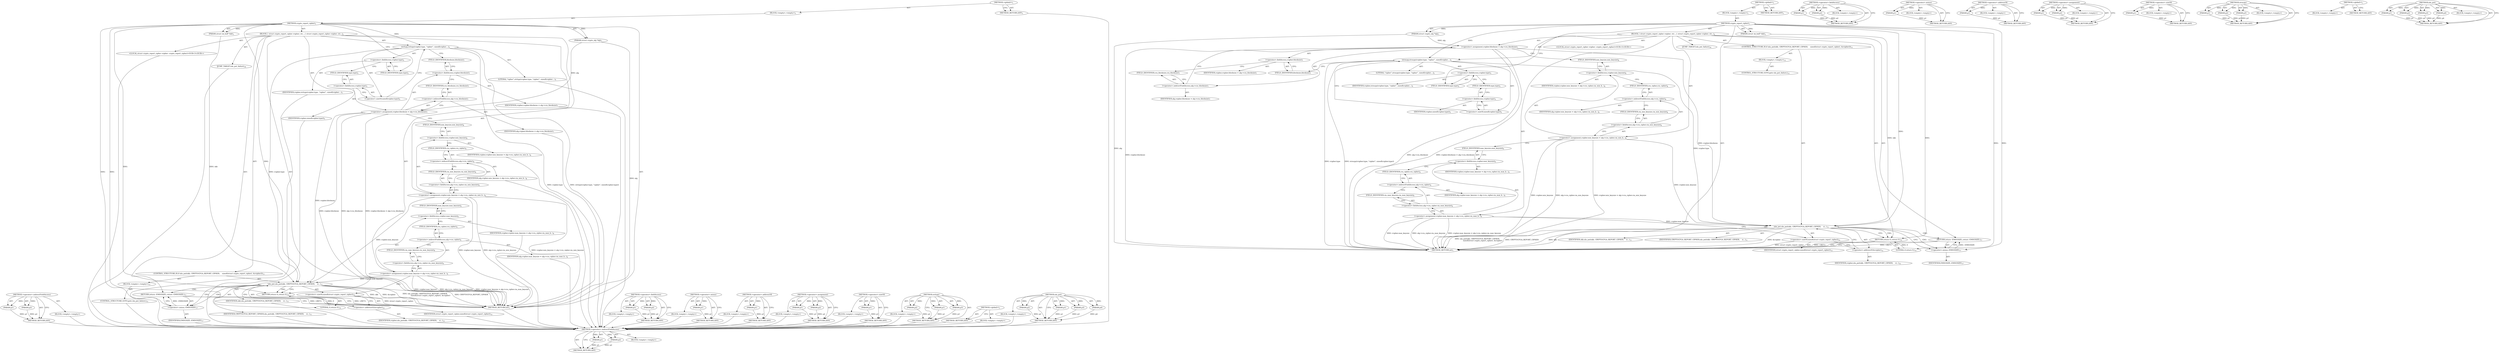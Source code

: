 digraph "nla_put" {
vulnerable_108 [label=<(METHOD,&lt;operator&gt;.indirectFieldAccess)>];
vulnerable_109 [label=<(PARAM,p1)>];
vulnerable_110 [label=<(PARAM,p2)>];
vulnerable_111 [label=<(BLOCK,&lt;empty&gt;,&lt;empty&gt;)>];
vulnerable_112 [label=<(METHOD_RETURN,ANY)>];
vulnerable_6 [label=<(METHOD,&lt;global&gt;)<SUB>1</SUB>>];
vulnerable_7 [label=<(BLOCK,&lt;empty&gt;,&lt;empty&gt;)<SUB>1</SUB>>];
vulnerable_8 [label=<(METHOD,crypto_report_cipher)<SUB>1</SUB>>];
vulnerable_9 [label=<(PARAM,struct sk_buff *skb)<SUB>1</SUB>>];
vulnerable_10 [label=<(PARAM,struct crypto_alg *alg)<SUB>1</SUB>>];
vulnerable_11 [label=<(BLOCK,{
 	struct crypto_report_cipher rcipher;
 
	str...,{
 	struct crypto_report_cipher rcipher;
 
	str...)<SUB>2</SUB>>];
vulnerable_12 [label="<(LOCAL,struct crypto_report_cipher rcipher: crypto_report_cipher)<SUB>3</SUB>>"];
vulnerable_13 [label=<(strlcpy,strlcpy(rcipher.type, &quot;cipher&quot;, sizeof(rcipher....)<SUB>5</SUB>>];
vulnerable_14 [label=<(&lt;operator&gt;.fieldAccess,rcipher.type)<SUB>5</SUB>>];
vulnerable_15 [label=<(IDENTIFIER,rcipher,strlcpy(rcipher.type, &quot;cipher&quot;, sizeof(rcipher....)<SUB>5</SUB>>];
vulnerable_16 [label=<(FIELD_IDENTIFIER,type,type)<SUB>5</SUB>>];
vulnerable_17 [label=<(LITERAL,&quot;cipher&quot;,strlcpy(rcipher.type, &quot;cipher&quot;, sizeof(rcipher....)<SUB>5</SUB>>];
vulnerable_18 [label=<(&lt;operator&gt;.sizeOf,sizeof(rcipher.type))<SUB>5</SUB>>];
vulnerable_19 [label=<(&lt;operator&gt;.fieldAccess,rcipher.type)<SUB>5</SUB>>];
vulnerable_20 [label=<(IDENTIFIER,rcipher,sizeof(rcipher.type))<SUB>5</SUB>>];
vulnerable_21 [label=<(FIELD_IDENTIFIER,type,type)<SUB>5</SUB>>];
vulnerable_22 [label=<(&lt;operator&gt;.assignment,rcipher.blocksize = alg-&gt;cra_blocksize)<SUB>7</SUB>>];
vulnerable_23 [label=<(&lt;operator&gt;.fieldAccess,rcipher.blocksize)<SUB>7</SUB>>];
vulnerable_24 [label=<(IDENTIFIER,rcipher,rcipher.blocksize = alg-&gt;cra_blocksize)<SUB>7</SUB>>];
vulnerable_25 [label=<(FIELD_IDENTIFIER,blocksize,blocksize)<SUB>7</SUB>>];
vulnerable_26 [label=<(&lt;operator&gt;.indirectFieldAccess,alg-&gt;cra_blocksize)<SUB>7</SUB>>];
vulnerable_27 [label=<(IDENTIFIER,alg,rcipher.blocksize = alg-&gt;cra_blocksize)<SUB>7</SUB>>];
vulnerable_28 [label=<(FIELD_IDENTIFIER,cra_blocksize,cra_blocksize)<SUB>7</SUB>>];
vulnerable_29 [label=<(&lt;operator&gt;.assignment,rcipher.min_keysize = alg-&gt;cra_cipher.cia_min_k...)<SUB>8</SUB>>];
vulnerable_30 [label=<(&lt;operator&gt;.fieldAccess,rcipher.min_keysize)<SUB>8</SUB>>];
vulnerable_31 [label=<(IDENTIFIER,rcipher,rcipher.min_keysize = alg-&gt;cra_cipher.cia_min_k...)<SUB>8</SUB>>];
vulnerable_32 [label=<(FIELD_IDENTIFIER,min_keysize,min_keysize)<SUB>8</SUB>>];
vulnerable_33 [label=<(&lt;operator&gt;.fieldAccess,alg-&gt;cra_cipher.cia_min_keysize)<SUB>8</SUB>>];
vulnerable_34 [label=<(&lt;operator&gt;.indirectFieldAccess,alg-&gt;cra_cipher)<SUB>8</SUB>>];
vulnerable_35 [label=<(IDENTIFIER,alg,rcipher.min_keysize = alg-&gt;cra_cipher.cia_min_k...)<SUB>8</SUB>>];
vulnerable_36 [label=<(FIELD_IDENTIFIER,cra_cipher,cra_cipher)<SUB>8</SUB>>];
vulnerable_37 [label=<(FIELD_IDENTIFIER,cia_min_keysize,cia_min_keysize)<SUB>8</SUB>>];
vulnerable_38 [label=<(&lt;operator&gt;.assignment,rcipher.max_keysize = alg-&gt;cra_cipher.cia_max_k...)<SUB>9</SUB>>];
vulnerable_39 [label=<(&lt;operator&gt;.fieldAccess,rcipher.max_keysize)<SUB>9</SUB>>];
vulnerable_40 [label=<(IDENTIFIER,rcipher,rcipher.max_keysize = alg-&gt;cra_cipher.cia_max_k...)<SUB>9</SUB>>];
vulnerable_41 [label=<(FIELD_IDENTIFIER,max_keysize,max_keysize)<SUB>9</SUB>>];
vulnerable_42 [label=<(&lt;operator&gt;.fieldAccess,alg-&gt;cra_cipher.cia_max_keysize)<SUB>9</SUB>>];
vulnerable_43 [label=<(&lt;operator&gt;.indirectFieldAccess,alg-&gt;cra_cipher)<SUB>9</SUB>>];
vulnerable_44 [label=<(IDENTIFIER,alg,rcipher.max_keysize = alg-&gt;cra_cipher.cia_max_k...)<SUB>9</SUB>>];
vulnerable_45 [label=<(FIELD_IDENTIFIER,cra_cipher,cra_cipher)<SUB>9</SUB>>];
vulnerable_46 [label=<(FIELD_IDENTIFIER,cia_max_keysize,cia_max_keysize)<SUB>9</SUB>>];
vulnerable_47 [label=<(CONTROL_STRUCTURE,IF,if (nla_put(skb, CRYPTOCFGA_REPORT_CIPHER,
		    sizeof(struct crypto_report_cipher), &amp;rcipher)))<SUB>11</SUB>>];
vulnerable_48 [label=<(nla_put,nla_put(skb, CRYPTOCFGA_REPORT_CIPHER,
		    si...)<SUB>11</SUB>>];
vulnerable_49 [label=<(IDENTIFIER,skb,nla_put(skb, CRYPTOCFGA_REPORT_CIPHER,
		    si...)<SUB>11</SUB>>];
vulnerable_50 [label=<(IDENTIFIER,CRYPTOCFGA_REPORT_CIPHER,nla_put(skb, CRYPTOCFGA_REPORT_CIPHER,
		    si...)<SUB>11</SUB>>];
vulnerable_51 [label=<(&lt;operator&gt;.sizeOf,sizeof(struct crypto_report_cipher))<SUB>12</SUB>>];
vulnerable_52 [label=<(IDENTIFIER,struct crypto_report_cipher,sizeof(struct crypto_report_cipher))<SUB>12</SUB>>];
vulnerable_53 [label=<(&lt;operator&gt;.addressOf,&amp;rcipher)<SUB>12</SUB>>];
vulnerable_54 [label=<(IDENTIFIER,rcipher,nla_put(skb, CRYPTOCFGA_REPORT_CIPHER,
		    si...)<SUB>12</SUB>>];
vulnerable_55 [label=<(BLOCK,&lt;empty&gt;,&lt;empty&gt;)<SUB>13</SUB>>];
vulnerable_56 [label=<(CONTROL_STRUCTURE,GOTO,goto nla_put_failure;)<SUB>13</SUB>>];
vulnerable_57 [label=<(RETURN,return 0;,return 0;)<SUB>14</SUB>>];
vulnerable_58 [label=<(LITERAL,0,return 0;)<SUB>14</SUB>>];
vulnerable_59 [label=<(JUMP_TARGET,nla_put_failure)<SUB>16</SUB>>];
vulnerable_60 [label=<(RETURN,return -EMSGSIZE;,return -EMSGSIZE;)<SUB>17</SUB>>];
vulnerable_61 [label=<(&lt;operator&gt;.minus,-EMSGSIZE)<SUB>17</SUB>>];
vulnerable_62 [label=<(IDENTIFIER,EMSGSIZE,-EMSGSIZE)<SUB>17</SUB>>];
vulnerable_63 [label=<(METHOD_RETURN,int)<SUB>1</SUB>>];
vulnerable_65 [label=<(METHOD_RETURN,ANY)<SUB>1</SUB>>];
vulnerable_94 [label=<(METHOD,&lt;operator&gt;.fieldAccess)>];
vulnerable_95 [label=<(PARAM,p1)>];
vulnerable_96 [label=<(PARAM,p2)>];
vulnerable_97 [label=<(BLOCK,&lt;empty&gt;,&lt;empty&gt;)>];
vulnerable_98 [label=<(METHOD_RETURN,ANY)>];
vulnerable_124 [label=<(METHOD,&lt;operator&gt;.minus)>];
vulnerable_125 [label=<(PARAM,p1)>];
vulnerable_126 [label=<(BLOCK,&lt;empty&gt;,&lt;empty&gt;)>];
vulnerable_127 [label=<(METHOD_RETURN,ANY)>];
vulnerable_120 [label=<(METHOD,&lt;operator&gt;.addressOf)>];
vulnerable_121 [label=<(PARAM,p1)>];
vulnerable_122 [label=<(BLOCK,&lt;empty&gt;,&lt;empty&gt;)>];
vulnerable_123 [label=<(METHOD_RETURN,ANY)>];
vulnerable_103 [label=<(METHOD,&lt;operator&gt;.assignment)>];
vulnerable_104 [label=<(PARAM,p1)>];
vulnerable_105 [label=<(PARAM,p2)>];
vulnerable_106 [label=<(BLOCK,&lt;empty&gt;,&lt;empty&gt;)>];
vulnerable_107 [label=<(METHOD_RETURN,ANY)>];
vulnerable_99 [label=<(METHOD,&lt;operator&gt;.sizeOf)>];
vulnerable_100 [label=<(PARAM,p1)>];
vulnerable_101 [label=<(BLOCK,&lt;empty&gt;,&lt;empty&gt;)>];
vulnerable_102 [label=<(METHOD_RETURN,ANY)>];
vulnerable_88 [label=<(METHOD,strlcpy)>];
vulnerable_89 [label=<(PARAM,p1)>];
vulnerable_90 [label=<(PARAM,p2)>];
vulnerable_91 [label=<(PARAM,p3)>];
vulnerable_92 [label=<(BLOCK,&lt;empty&gt;,&lt;empty&gt;)>];
vulnerable_93 [label=<(METHOD_RETURN,ANY)>];
vulnerable_82 [label=<(METHOD,&lt;global&gt;)<SUB>1</SUB>>];
vulnerable_83 [label=<(BLOCK,&lt;empty&gt;,&lt;empty&gt;)>];
vulnerable_84 [label=<(METHOD_RETURN,ANY)>];
vulnerable_113 [label=<(METHOD,nla_put)>];
vulnerable_114 [label=<(PARAM,p1)>];
vulnerable_115 [label=<(PARAM,p2)>];
vulnerable_116 [label=<(PARAM,p3)>];
vulnerable_117 [label=<(PARAM,p4)>];
vulnerable_118 [label=<(BLOCK,&lt;empty&gt;,&lt;empty&gt;)>];
vulnerable_119 [label=<(METHOD_RETURN,ANY)>];
fixed_108 [label=<(METHOD,&lt;operator&gt;.indirectFieldAccess)>];
fixed_109 [label=<(PARAM,p1)>];
fixed_110 [label=<(PARAM,p2)>];
fixed_111 [label=<(BLOCK,&lt;empty&gt;,&lt;empty&gt;)>];
fixed_112 [label=<(METHOD_RETURN,ANY)>];
fixed_6 [label=<(METHOD,&lt;global&gt;)<SUB>1</SUB>>];
fixed_7 [label=<(BLOCK,&lt;empty&gt;,&lt;empty&gt;)<SUB>1</SUB>>];
fixed_8 [label=<(METHOD,crypto_report_cipher)<SUB>1</SUB>>];
fixed_9 [label=<(PARAM,struct sk_buff *skb)<SUB>1</SUB>>];
fixed_10 [label=<(PARAM,struct crypto_alg *alg)<SUB>1</SUB>>];
fixed_11 [label=<(BLOCK,{
 	struct crypto_report_cipher rcipher;
 
	str...,{
 	struct crypto_report_cipher rcipher;
 
	str...)<SUB>2</SUB>>];
fixed_12 [label="<(LOCAL,struct crypto_report_cipher rcipher: crypto_report_cipher)<SUB>3</SUB>>"];
fixed_13 [label=<(strncpy,strncpy(rcipher.type, &quot;cipher&quot;, sizeof(rcipher....)<SUB>5</SUB>>];
fixed_14 [label=<(&lt;operator&gt;.fieldAccess,rcipher.type)<SUB>5</SUB>>];
fixed_15 [label=<(IDENTIFIER,rcipher,strncpy(rcipher.type, &quot;cipher&quot;, sizeof(rcipher....)<SUB>5</SUB>>];
fixed_16 [label=<(FIELD_IDENTIFIER,type,type)<SUB>5</SUB>>];
fixed_17 [label=<(LITERAL,&quot;cipher&quot;,strncpy(rcipher.type, &quot;cipher&quot;, sizeof(rcipher....)<SUB>5</SUB>>];
fixed_18 [label=<(&lt;operator&gt;.sizeOf,sizeof(rcipher.type))<SUB>5</SUB>>];
fixed_19 [label=<(&lt;operator&gt;.fieldAccess,rcipher.type)<SUB>5</SUB>>];
fixed_20 [label=<(IDENTIFIER,rcipher,sizeof(rcipher.type))<SUB>5</SUB>>];
fixed_21 [label=<(FIELD_IDENTIFIER,type,type)<SUB>5</SUB>>];
fixed_22 [label=<(&lt;operator&gt;.assignment,rcipher.blocksize = alg-&gt;cra_blocksize)<SUB>7</SUB>>];
fixed_23 [label=<(&lt;operator&gt;.fieldAccess,rcipher.blocksize)<SUB>7</SUB>>];
fixed_24 [label=<(IDENTIFIER,rcipher,rcipher.blocksize = alg-&gt;cra_blocksize)<SUB>7</SUB>>];
fixed_25 [label=<(FIELD_IDENTIFIER,blocksize,blocksize)<SUB>7</SUB>>];
fixed_26 [label=<(&lt;operator&gt;.indirectFieldAccess,alg-&gt;cra_blocksize)<SUB>7</SUB>>];
fixed_27 [label=<(IDENTIFIER,alg,rcipher.blocksize = alg-&gt;cra_blocksize)<SUB>7</SUB>>];
fixed_28 [label=<(FIELD_IDENTIFIER,cra_blocksize,cra_blocksize)<SUB>7</SUB>>];
fixed_29 [label=<(&lt;operator&gt;.assignment,rcipher.min_keysize = alg-&gt;cra_cipher.cia_min_k...)<SUB>8</SUB>>];
fixed_30 [label=<(&lt;operator&gt;.fieldAccess,rcipher.min_keysize)<SUB>8</SUB>>];
fixed_31 [label=<(IDENTIFIER,rcipher,rcipher.min_keysize = alg-&gt;cra_cipher.cia_min_k...)<SUB>8</SUB>>];
fixed_32 [label=<(FIELD_IDENTIFIER,min_keysize,min_keysize)<SUB>8</SUB>>];
fixed_33 [label=<(&lt;operator&gt;.fieldAccess,alg-&gt;cra_cipher.cia_min_keysize)<SUB>8</SUB>>];
fixed_34 [label=<(&lt;operator&gt;.indirectFieldAccess,alg-&gt;cra_cipher)<SUB>8</SUB>>];
fixed_35 [label=<(IDENTIFIER,alg,rcipher.min_keysize = alg-&gt;cra_cipher.cia_min_k...)<SUB>8</SUB>>];
fixed_36 [label=<(FIELD_IDENTIFIER,cra_cipher,cra_cipher)<SUB>8</SUB>>];
fixed_37 [label=<(FIELD_IDENTIFIER,cia_min_keysize,cia_min_keysize)<SUB>8</SUB>>];
fixed_38 [label=<(&lt;operator&gt;.assignment,rcipher.max_keysize = alg-&gt;cra_cipher.cia_max_k...)<SUB>9</SUB>>];
fixed_39 [label=<(&lt;operator&gt;.fieldAccess,rcipher.max_keysize)<SUB>9</SUB>>];
fixed_40 [label=<(IDENTIFIER,rcipher,rcipher.max_keysize = alg-&gt;cra_cipher.cia_max_k...)<SUB>9</SUB>>];
fixed_41 [label=<(FIELD_IDENTIFIER,max_keysize,max_keysize)<SUB>9</SUB>>];
fixed_42 [label=<(&lt;operator&gt;.fieldAccess,alg-&gt;cra_cipher.cia_max_keysize)<SUB>9</SUB>>];
fixed_43 [label=<(&lt;operator&gt;.indirectFieldAccess,alg-&gt;cra_cipher)<SUB>9</SUB>>];
fixed_44 [label=<(IDENTIFIER,alg,rcipher.max_keysize = alg-&gt;cra_cipher.cia_max_k...)<SUB>9</SUB>>];
fixed_45 [label=<(FIELD_IDENTIFIER,cra_cipher,cra_cipher)<SUB>9</SUB>>];
fixed_46 [label=<(FIELD_IDENTIFIER,cia_max_keysize,cia_max_keysize)<SUB>9</SUB>>];
fixed_47 [label=<(CONTROL_STRUCTURE,IF,if (nla_put(skb, CRYPTOCFGA_REPORT_CIPHER,
		    sizeof(struct crypto_report_cipher), &amp;rcipher)))<SUB>11</SUB>>];
fixed_48 [label=<(nla_put,nla_put(skb, CRYPTOCFGA_REPORT_CIPHER,
		    si...)<SUB>11</SUB>>];
fixed_49 [label=<(IDENTIFIER,skb,nla_put(skb, CRYPTOCFGA_REPORT_CIPHER,
		    si...)<SUB>11</SUB>>];
fixed_50 [label=<(IDENTIFIER,CRYPTOCFGA_REPORT_CIPHER,nla_put(skb, CRYPTOCFGA_REPORT_CIPHER,
		    si...)<SUB>11</SUB>>];
fixed_51 [label=<(&lt;operator&gt;.sizeOf,sizeof(struct crypto_report_cipher))<SUB>12</SUB>>];
fixed_52 [label=<(IDENTIFIER,struct crypto_report_cipher,sizeof(struct crypto_report_cipher))<SUB>12</SUB>>];
fixed_53 [label=<(&lt;operator&gt;.addressOf,&amp;rcipher)<SUB>12</SUB>>];
fixed_54 [label=<(IDENTIFIER,rcipher,nla_put(skb, CRYPTOCFGA_REPORT_CIPHER,
		    si...)<SUB>12</SUB>>];
fixed_55 [label=<(BLOCK,&lt;empty&gt;,&lt;empty&gt;)<SUB>13</SUB>>];
fixed_56 [label=<(CONTROL_STRUCTURE,GOTO,goto nla_put_failure;)<SUB>13</SUB>>];
fixed_57 [label=<(RETURN,return 0;,return 0;)<SUB>14</SUB>>];
fixed_58 [label=<(LITERAL,0,return 0;)<SUB>14</SUB>>];
fixed_59 [label=<(JUMP_TARGET,nla_put_failure)<SUB>16</SUB>>];
fixed_60 [label=<(RETURN,return -EMSGSIZE;,return -EMSGSIZE;)<SUB>17</SUB>>];
fixed_61 [label=<(&lt;operator&gt;.minus,-EMSGSIZE)<SUB>17</SUB>>];
fixed_62 [label=<(IDENTIFIER,EMSGSIZE,-EMSGSIZE)<SUB>17</SUB>>];
fixed_63 [label=<(METHOD_RETURN,int)<SUB>1</SUB>>];
fixed_65 [label=<(METHOD_RETURN,ANY)<SUB>1</SUB>>];
fixed_94 [label=<(METHOD,&lt;operator&gt;.fieldAccess)>];
fixed_95 [label=<(PARAM,p1)>];
fixed_96 [label=<(PARAM,p2)>];
fixed_97 [label=<(BLOCK,&lt;empty&gt;,&lt;empty&gt;)>];
fixed_98 [label=<(METHOD_RETURN,ANY)>];
fixed_124 [label=<(METHOD,&lt;operator&gt;.minus)>];
fixed_125 [label=<(PARAM,p1)>];
fixed_126 [label=<(BLOCK,&lt;empty&gt;,&lt;empty&gt;)>];
fixed_127 [label=<(METHOD_RETURN,ANY)>];
fixed_120 [label=<(METHOD,&lt;operator&gt;.addressOf)>];
fixed_121 [label=<(PARAM,p1)>];
fixed_122 [label=<(BLOCK,&lt;empty&gt;,&lt;empty&gt;)>];
fixed_123 [label=<(METHOD_RETURN,ANY)>];
fixed_103 [label=<(METHOD,&lt;operator&gt;.assignment)>];
fixed_104 [label=<(PARAM,p1)>];
fixed_105 [label=<(PARAM,p2)>];
fixed_106 [label=<(BLOCK,&lt;empty&gt;,&lt;empty&gt;)>];
fixed_107 [label=<(METHOD_RETURN,ANY)>];
fixed_99 [label=<(METHOD,&lt;operator&gt;.sizeOf)>];
fixed_100 [label=<(PARAM,p1)>];
fixed_101 [label=<(BLOCK,&lt;empty&gt;,&lt;empty&gt;)>];
fixed_102 [label=<(METHOD_RETURN,ANY)>];
fixed_88 [label=<(METHOD,strncpy)>];
fixed_89 [label=<(PARAM,p1)>];
fixed_90 [label=<(PARAM,p2)>];
fixed_91 [label=<(PARAM,p3)>];
fixed_92 [label=<(BLOCK,&lt;empty&gt;,&lt;empty&gt;)>];
fixed_93 [label=<(METHOD_RETURN,ANY)>];
fixed_82 [label=<(METHOD,&lt;global&gt;)<SUB>1</SUB>>];
fixed_83 [label=<(BLOCK,&lt;empty&gt;,&lt;empty&gt;)>];
fixed_84 [label=<(METHOD_RETURN,ANY)>];
fixed_113 [label=<(METHOD,nla_put)>];
fixed_114 [label=<(PARAM,p1)>];
fixed_115 [label=<(PARAM,p2)>];
fixed_116 [label=<(PARAM,p3)>];
fixed_117 [label=<(PARAM,p4)>];
fixed_118 [label=<(BLOCK,&lt;empty&gt;,&lt;empty&gt;)>];
fixed_119 [label=<(METHOD_RETURN,ANY)>];
vulnerable_108 -> vulnerable_109  [key=0, label="AST: "];
vulnerable_108 -> vulnerable_109  [key=1, label="DDG: "];
vulnerable_108 -> vulnerable_111  [key=0, label="AST: "];
vulnerable_108 -> vulnerable_110  [key=0, label="AST: "];
vulnerable_108 -> vulnerable_110  [key=1, label="DDG: "];
vulnerable_108 -> vulnerable_112  [key=0, label="AST: "];
vulnerable_108 -> vulnerable_112  [key=1, label="CFG: "];
vulnerable_109 -> vulnerable_112  [key=0, label="DDG: p1"];
vulnerable_110 -> vulnerable_112  [key=0, label="DDG: p2"];
vulnerable_111 -> fixed_108  [key=0];
vulnerable_112 -> fixed_108  [key=0];
vulnerable_6 -> vulnerable_7  [key=0, label="AST: "];
vulnerable_6 -> vulnerable_65  [key=0, label="AST: "];
vulnerable_6 -> vulnerable_65  [key=1, label="CFG: "];
vulnerable_7 -> vulnerable_8  [key=0, label="AST: "];
vulnerable_8 -> vulnerable_9  [key=0, label="AST: "];
vulnerable_8 -> vulnerable_9  [key=1, label="DDG: "];
vulnerable_8 -> vulnerable_10  [key=0, label="AST: "];
vulnerable_8 -> vulnerable_10  [key=1, label="DDG: "];
vulnerable_8 -> vulnerable_11  [key=0, label="AST: "];
vulnerable_8 -> vulnerable_63  [key=0, label="AST: "];
vulnerable_8 -> vulnerable_16  [key=0, label="CFG: "];
vulnerable_8 -> vulnerable_57  [key=0, label="DDG: "];
vulnerable_8 -> vulnerable_13  [key=0, label="DDG: "];
vulnerable_8 -> vulnerable_58  [key=0, label="DDG: "];
vulnerable_8 -> vulnerable_48  [key=0, label="DDG: "];
vulnerable_8 -> vulnerable_61  [key=0, label="DDG: "];
vulnerable_9 -> vulnerable_48  [key=0, label="DDG: skb"];
vulnerable_10 -> vulnerable_63  [key=0, label="DDG: alg"];
vulnerable_10 -> vulnerable_22  [key=0, label="DDG: alg"];
vulnerable_11 -> vulnerable_12  [key=0, label="AST: "];
vulnerable_11 -> vulnerable_13  [key=0, label="AST: "];
vulnerable_11 -> vulnerable_22  [key=0, label="AST: "];
vulnerable_11 -> vulnerable_29  [key=0, label="AST: "];
vulnerable_11 -> vulnerable_38  [key=0, label="AST: "];
vulnerable_11 -> vulnerable_47  [key=0, label="AST: "];
vulnerable_11 -> vulnerable_57  [key=0, label="AST: "];
vulnerable_11 -> vulnerable_59  [key=0, label="AST: "];
vulnerable_11 -> vulnerable_60  [key=0, label="AST: "];
vulnerable_12 -> fixed_108  [key=0];
vulnerable_13 -> vulnerable_14  [key=0, label="AST: "];
vulnerable_13 -> vulnerable_17  [key=0, label="AST: "];
vulnerable_13 -> vulnerable_18  [key=0, label="AST: "];
vulnerable_13 -> vulnerable_25  [key=0, label="CFG: "];
vulnerable_13 -> vulnerable_63  [key=0, label="DDG: rcipher.type"];
vulnerable_13 -> vulnerable_63  [key=1, label="DDG: strlcpy(rcipher.type, &quot;cipher&quot;, sizeof(rcipher.type))"];
vulnerable_13 -> vulnerable_48  [key=0, label="DDG: rcipher.type"];
vulnerable_14 -> vulnerable_15  [key=0, label="AST: "];
vulnerable_14 -> vulnerable_16  [key=0, label="AST: "];
vulnerable_14 -> vulnerable_21  [key=0, label="CFG: "];
vulnerable_15 -> fixed_108  [key=0];
vulnerable_16 -> vulnerable_14  [key=0, label="CFG: "];
vulnerable_17 -> fixed_108  [key=0];
vulnerable_18 -> vulnerable_19  [key=0, label="AST: "];
vulnerable_18 -> vulnerable_13  [key=0, label="CFG: "];
vulnerable_19 -> vulnerable_20  [key=0, label="AST: "];
vulnerable_19 -> vulnerable_21  [key=0, label="AST: "];
vulnerable_19 -> vulnerable_18  [key=0, label="CFG: "];
vulnerable_20 -> fixed_108  [key=0];
vulnerable_21 -> vulnerable_19  [key=0, label="CFG: "];
vulnerable_22 -> vulnerable_23  [key=0, label="AST: "];
vulnerable_22 -> vulnerable_26  [key=0, label="AST: "];
vulnerable_22 -> vulnerable_32  [key=0, label="CFG: "];
vulnerable_22 -> vulnerable_63  [key=0, label="DDG: rcipher.blocksize"];
vulnerable_22 -> vulnerable_63  [key=1, label="DDG: alg-&gt;cra_blocksize"];
vulnerable_22 -> vulnerable_63  [key=2, label="DDG: rcipher.blocksize = alg-&gt;cra_blocksize"];
vulnerable_22 -> vulnerable_48  [key=0, label="DDG: rcipher.blocksize"];
vulnerable_23 -> vulnerable_24  [key=0, label="AST: "];
vulnerable_23 -> vulnerable_25  [key=0, label="AST: "];
vulnerable_23 -> vulnerable_28  [key=0, label="CFG: "];
vulnerable_24 -> fixed_108  [key=0];
vulnerable_25 -> vulnerable_23  [key=0, label="CFG: "];
vulnerable_26 -> vulnerable_27  [key=0, label="AST: "];
vulnerable_26 -> vulnerable_28  [key=0, label="AST: "];
vulnerable_26 -> vulnerable_22  [key=0, label="CFG: "];
vulnerable_27 -> fixed_108  [key=0];
vulnerable_28 -> vulnerable_26  [key=0, label="CFG: "];
vulnerable_29 -> vulnerable_30  [key=0, label="AST: "];
vulnerable_29 -> vulnerable_33  [key=0, label="AST: "];
vulnerable_29 -> vulnerable_41  [key=0, label="CFG: "];
vulnerable_29 -> vulnerable_63  [key=0, label="DDG: rcipher.min_keysize"];
vulnerable_29 -> vulnerable_63  [key=1, label="DDG: alg-&gt;cra_cipher.cia_min_keysize"];
vulnerable_29 -> vulnerable_63  [key=2, label="DDG: rcipher.min_keysize = alg-&gt;cra_cipher.cia_min_keysize"];
vulnerable_29 -> vulnerable_48  [key=0, label="DDG: rcipher.min_keysize"];
vulnerable_30 -> vulnerable_31  [key=0, label="AST: "];
vulnerable_30 -> vulnerable_32  [key=0, label="AST: "];
vulnerable_30 -> vulnerable_36  [key=0, label="CFG: "];
vulnerable_31 -> fixed_108  [key=0];
vulnerable_32 -> vulnerable_30  [key=0, label="CFG: "];
vulnerable_33 -> vulnerable_34  [key=0, label="AST: "];
vulnerable_33 -> vulnerable_37  [key=0, label="AST: "];
vulnerable_33 -> vulnerable_29  [key=0, label="CFG: "];
vulnerable_34 -> vulnerable_35  [key=0, label="AST: "];
vulnerable_34 -> vulnerable_36  [key=0, label="AST: "];
vulnerable_34 -> vulnerable_37  [key=0, label="CFG: "];
vulnerable_35 -> fixed_108  [key=0];
vulnerable_36 -> vulnerable_34  [key=0, label="CFG: "];
vulnerable_37 -> vulnerable_33  [key=0, label="CFG: "];
vulnerable_38 -> vulnerable_39  [key=0, label="AST: "];
vulnerable_38 -> vulnerable_42  [key=0, label="AST: "];
vulnerable_38 -> vulnerable_51  [key=0, label="CFG: "];
vulnerable_38 -> vulnerable_63  [key=0, label="DDG: rcipher.max_keysize"];
vulnerable_38 -> vulnerable_63  [key=1, label="DDG: alg-&gt;cra_cipher.cia_max_keysize"];
vulnerable_38 -> vulnerable_63  [key=2, label="DDG: rcipher.max_keysize = alg-&gt;cra_cipher.cia_max_keysize"];
vulnerable_38 -> vulnerable_48  [key=0, label="DDG: rcipher.max_keysize"];
vulnerable_39 -> vulnerable_40  [key=0, label="AST: "];
vulnerable_39 -> vulnerable_41  [key=0, label="AST: "];
vulnerable_39 -> vulnerable_45  [key=0, label="CFG: "];
vulnerable_40 -> fixed_108  [key=0];
vulnerable_41 -> vulnerable_39  [key=0, label="CFG: "];
vulnerable_42 -> vulnerable_43  [key=0, label="AST: "];
vulnerable_42 -> vulnerable_46  [key=0, label="AST: "];
vulnerable_42 -> vulnerable_38  [key=0, label="CFG: "];
vulnerable_43 -> vulnerable_44  [key=0, label="AST: "];
vulnerable_43 -> vulnerable_45  [key=0, label="AST: "];
vulnerable_43 -> vulnerable_46  [key=0, label="CFG: "];
vulnerable_44 -> fixed_108  [key=0];
vulnerable_45 -> vulnerable_43  [key=0, label="CFG: "];
vulnerable_46 -> vulnerable_42  [key=0, label="CFG: "];
vulnerable_47 -> vulnerable_48  [key=0, label="AST: "];
vulnerable_47 -> vulnerable_55  [key=0, label="AST: "];
vulnerable_48 -> vulnerable_49  [key=0, label="AST: "];
vulnerable_48 -> vulnerable_50  [key=0, label="AST: "];
vulnerable_48 -> vulnerable_51  [key=0, label="AST: "];
vulnerable_48 -> vulnerable_53  [key=0, label="AST: "];
vulnerable_48 -> vulnerable_61  [key=0, label="CFG: "];
vulnerable_48 -> vulnerable_61  [key=1, label="CDG: "];
vulnerable_48 -> vulnerable_57  [key=0, label="CFG: "];
vulnerable_48 -> vulnerable_57  [key=1, label="CDG: "];
vulnerable_48 -> vulnerable_63  [key=0, label="DDG: skb"];
vulnerable_48 -> vulnerable_63  [key=1, label="DDG: &amp;rcipher"];
vulnerable_48 -> vulnerable_63  [key=2, label="DDG: nla_put(skb, CRYPTOCFGA_REPORT_CIPHER,
		    sizeof(struct crypto_report_cipher), &amp;rcipher)"];
vulnerable_48 -> vulnerable_63  [key=3, label="DDG: CRYPTOCFGA_REPORT_CIPHER"];
vulnerable_48 -> vulnerable_60  [key=0, label="CDG: "];
vulnerable_49 -> fixed_108  [key=0];
vulnerable_50 -> fixed_108  [key=0];
vulnerable_51 -> vulnerable_52  [key=0, label="AST: "];
vulnerable_51 -> vulnerable_53  [key=0, label="CFG: "];
vulnerable_51 -> vulnerable_63  [key=0, label="DDG: struct crypto_report_cipher"];
vulnerable_52 -> fixed_108  [key=0];
vulnerable_53 -> vulnerable_54  [key=0, label="AST: "];
vulnerable_53 -> vulnerable_48  [key=0, label="CFG: "];
vulnerable_54 -> fixed_108  [key=0];
vulnerable_55 -> vulnerable_56  [key=0, label="AST: "];
vulnerable_56 -> fixed_108  [key=0];
vulnerable_57 -> vulnerable_58  [key=0, label="AST: "];
vulnerable_57 -> vulnerable_63  [key=0, label="CFG: "];
vulnerable_57 -> vulnerable_63  [key=1, label="DDG: &lt;RET&gt;"];
vulnerable_58 -> vulnerable_57  [key=0, label="DDG: 0"];
vulnerable_59 -> fixed_108  [key=0];
vulnerable_60 -> vulnerable_61  [key=0, label="AST: "];
vulnerable_60 -> vulnerable_63  [key=0, label="CFG: "];
vulnerable_60 -> vulnerable_63  [key=1, label="DDG: &lt;RET&gt;"];
vulnerable_61 -> vulnerable_62  [key=0, label="AST: "];
vulnerable_61 -> vulnerable_60  [key=0, label="CFG: "];
vulnerable_61 -> vulnerable_60  [key=1, label="DDG: -EMSGSIZE"];
vulnerable_62 -> fixed_108  [key=0];
vulnerable_63 -> fixed_108  [key=0];
vulnerable_65 -> fixed_108  [key=0];
vulnerable_94 -> vulnerable_95  [key=0, label="AST: "];
vulnerable_94 -> vulnerable_95  [key=1, label="DDG: "];
vulnerable_94 -> vulnerable_97  [key=0, label="AST: "];
vulnerable_94 -> vulnerable_96  [key=0, label="AST: "];
vulnerable_94 -> vulnerable_96  [key=1, label="DDG: "];
vulnerable_94 -> vulnerable_98  [key=0, label="AST: "];
vulnerable_94 -> vulnerable_98  [key=1, label="CFG: "];
vulnerable_95 -> vulnerable_98  [key=0, label="DDG: p1"];
vulnerable_96 -> vulnerable_98  [key=0, label="DDG: p2"];
vulnerable_97 -> fixed_108  [key=0];
vulnerable_98 -> fixed_108  [key=0];
vulnerable_124 -> vulnerable_125  [key=0, label="AST: "];
vulnerable_124 -> vulnerable_125  [key=1, label="DDG: "];
vulnerable_124 -> vulnerable_126  [key=0, label="AST: "];
vulnerable_124 -> vulnerable_127  [key=0, label="AST: "];
vulnerable_124 -> vulnerable_127  [key=1, label="CFG: "];
vulnerable_125 -> vulnerable_127  [key=0, label="DDG: p1"];
vulnerable_126 -> fixed_108  [key=0];
vulnerable_127 -> fixed_108  [key=0];
vulnerable_120 -> vulnerable_121  [key=0, label="AST: "];
vulnerable_120 -> vulnerable_121  [key=1, label="DDG: "];
vulnerable_120 -> vulnerable_122  [key=0, label="AST: "];
vulnerable_120 -> vulnerable_123  [key=0, label="AST: "];
vulnerable_120 -> vulnerable_123  [key=1, label="CFG: "];
vulnerable_121 -> vulnerable_123  [key=0, label="DDG: p1"];
vulnerable_122 -> fixed_108  [key=0];
vulnerable_123 -> fixed_108  [key=0];
vulnerable_103 -> vulnerable_104  [key=0, label="AST: "];
vulnerable_103 -> vulnerable_104  [key=1, label="DDG: "];
vulnerable_103 -> vulnerable_106  [key=0, label="AST: "];
vulnerable_103 -> vulnerable_105  [key=0, label="AST: "];
vulnerable_103 -> vulnerable_105  [key=1, label="DDG: "];
vulnerable_103 -> vulnerable_107  [key=0, label="AST: "];
vulnerable_103 -> vulnerable_107  [key=1, label="CFG: "];
vulnerable_104 -> vulnerable_107  [key=0, label="DDG: p1"];
vulnerable_105 -> vulnerable_107  [key=0, label="DDG: p2"];
vulnerable_106 -> fixed_108  [key=0];
vulnerable_107 -> fixed_108  [key=0];
vulnerable_99 -> vulnerable_100  [key=0, label="AST: "];
vulnerable_99 -> vulnerable_100  [key=1, label="DDG: "];
vulnerable_99 -> vulnerable_101  [key=0, label="AST: "];
vulnerable_99 -> vulnerable_102  [key=0, label="AST: "];
vulnerable_99 -> vulnerable_102  [key=1, label="CFG: "];
vulnerable_100 -> vulnerable_102  [key=0, label="DDG: p1"];
vulnerable_101 -> fixed_108  [key=0];
vulnerable_102 -> fixed_108  [key=0];
vulnerable_88 -> vulnerable_89  [key=0, label="AST: "];
vulnerable_88 -> vulnerable_89  [key=1, label="DDG: "];
vulnerable_88 -> vulnerable_92  [key=0, label="AST: "];
vulnerable_88 -> vulnerable_90  [key=0, label="AST: "];
vulnerable_88 -> vulnerable_90  [key=1, label="DDG: "];
vulnerable_88 -> vulnerable_93  [key=0, label="AST: "];
vulnerable_88 -> vulnerable_93  [key=1, label="CFG: "];
vulnerable_88 -> vulnerable_91  [key=0, label="AST: "];
vulnerable_88 -> vulnerable_91  [key=1, label="DDG: "];
vulnerable_89 -> vulnerable_93  [key=0, label="DDG: p1"];
vulnerable_90 -> vulnerable_93  [key=0, label="DDG: p2"];
vulnerable_91 -> vulnerable_93  [key=0, label="DDG: p3"];
vulnerable_92 -> fixed_108  [key=0];
vulnerable_93 -> fixed_108  [key=0];
vulnerable_82 -> vulnerable_83  [key=0, label="AST: "];
vulnerable_82 -> vulnerable_84  [key=0, label="AST: "];
vulnerable_82 -> vulnerable_84  [key=1, label="CFG: "];
vulnerable_83 -> fixed_108  [key=0];
vulnerable_84 -> fixed_108  [key=0];
vulnerable_113 -> vulnerable_114  [key=0, label="AST: "];
vulnerable_113 -> vulnerable_114  [key=1, label="DDG: "];
vulnerable_113 -> vulnerable_118  [key=0, label="AST: "];
vulnerable_113 -> vulnerable_115  [key=0, label="AST: "];
vulnerable_113 -> vulnerable_115  [key=1, label="DDG: "];
vulnerable_113 -> vulnerable_119  [key=0, label="AST: "];
vulnerable_113 -> vulnerable_119  [key=1, label="CFG: "];
vulnerable_113 -> vulnerable_116  [key=0, label="AST: "];
vulnerable_113 -> vulnerable_116  [key=1, label="DDG: "];
vulnerable_113 -> vulnerable_117  [key=0, label="AST: "];
vulnerable_113 -> vulnerable_117  [key=1, label="DDG: "];
vulnerable_114 -> vulnerable_119  [key=0, label="DDG: p1"];
vulnerable_115 -> vulnerable_119  [key=0, label="DDG: p2"];
vulnerable_116 -> vulnerable_119  [key=0, label="DDG: p3"];
vulnerable_117 -> vulnerable_119  [key=0, label="DDG: p4"];
vulnerable_118 -> fixed_108  [key=0];
vulnerable_119 -> fixed_108  [key=0];
fixed_108 -> fixed_109  [key=0, label="AST: "];
fixed_108 -> fixed_109  [key=1, label="DDG: "];
fixed_108 -> fixed_111  [key=0, label="AST: "];
fixed_108 -> fixed_110  [key=0, label="AST: "];
fixed_108 -> fixed_110  [key=1, label="DDG: "];
fixed_108 -> fixed_112  [key=0, label="AST: "];
fixed_108 -> fixed_112  [key=1, label="CFG: "];
fixed_109 -> fixed_112  [key=0, label="DDG: p1"];
fixed_110 -> fixed_112  [key=0, label="DDG: p2"];
fixed_6 -> fixed_7  [key=0, label="AST: "];
fixed_6 -> fixed_65  [key=0, label="AST: "];
fixed_6 -> fixed_65  [key=1, label="CFG: "];
fixed_7 -> fixed_8  [key=0, label="AST: "];
fixed_8 -> fixed_9  [key=0, label="AST: "];
fixed_8 -> fixed_9  [key=1, label="DDG: "];
fixed_8 -> fixed_10  [key=0, label="AST: "];
fixed_8 -> fixed_10  [key=1, label="DDG: "];
fixed_8 -> fixed_11  [key=0, label="AST: "];
fixed_8 -> fixed_63  [key=0, label="AST: "];
fixed_8 -> fixed_16  [key=0, label="CFG: "];
fixed_8 -> fixed_57  [key=0, label="DDG: "];
fixed_8 -> fixed_13  [key=0, label="DDG: "];
fixed_8 -> fixed_58  [key=0, label="DDG: "];
fixed_8 -> fixed_48  [key=0, label="DDG: "];
fixed_8 -> fixed_61  [key=0, label="DDG: "];
fixed_9 -> fixed_48  [key=0, label="DDG: skb"];
fixed_10 -> fixed_63  [key=0, label="DDG: alg"];
fixed_10 -> fixed_22  [key=0, label="DDG: alg"];
fixed_11 -> fixed_12  [key=0, label="AST: "];
fixed_11 -> fixed_13  [key=0, label="AST: "];
fixed_11 -> fixed_22  [key=0, label="AST: "];
fixed_11 -> fixed_29  [key=0, label="AST: "];
fixed_11 -> fixed_38  [key=0, label="AST: "];
fixed_11 -> fixed_47  [key=0, label="AST: "];
fixed_11 -> fixed_57  [key=0, label="AST: "];
fixed_11 -> fixed_59  [key=0, label="AST: "];
fixed_11 -> fixed_60  [key=0, label="AST: "];
fixed_13 -> fixed_14  [key=0, label="AST: "];
fixed_13 -> fixed_17  [key=0, label="AST: "];
fixed_13 -> fixed_18  [key=0, label="AST: "];
fixed_13 -> fixed_25  [key=0, label="CFG: "];
fixed_13 -> fixed_63  [key=0, label="DDG: rcipher.type"];
fixed_13 -> fixed_63  [key=1, label="DDG: strncpy(rcipher.type, &quot;cipher&quot;, sizeof(rcipher.type))"];
fixed_13 -> fixed_48  [key=0, label="DDG: rcipher.type"];
fixed_14 -> fixed_15  [key=0, label="AST: "];
fixed_14 -> fixed_16  [key=0, label="AST: "];
fixed_14 -> fixed_21  [key=0, label="CFG: "];
fixed_16 -> fixed_14  [key=0, label="CFG: "];
fixed_18 -> fixed_19  [key=0, label="AST: "];
fixed_18 -> fixed_13  [key=0, label="CFG: "];
fixed_19 -> fixed_20  [key=0, label="AST: "];
fixed_19 -> fixed_21  [key=0, label="AST: "];
fixed_19 -> fixed_18  [key=0, label="CFG: "];
fixed_21 -> fixed_19  [key=0, label="CFG: "];
fixed_22 -> fixed_23  [key=0, label="AST: "];
fixed_22 -> fixed_26  [key=0, label="AST: "];
fixed_22 -> fixed_32  [key=0, label="CFG: "];
fixed_22 -> fixed_63  [key=0, label="DDG: rcipher.blocksize"];
fixed_22 -> fixed_63  [key=1, label="DDG: alg-&gt;cra_blocksize"];
fixed_22 -> fixed_63  [key=2, label="DDG: rcipher.blocksize = alg-&gt;cra_blocksize"];
fixed_22 -> fixed_48  [key=0, label="DDG: rcipher.blocksize"];
fixed_23 -> fixed_24  [key=0, label="AST: "];
fixed_23 -> fixed_25  [key=0, label="AST: "];
fixed_23 -> fixed_28  [key=0, label="CFG: "];
fixed_25 -> fixed_23  [key=0, label="CFG: "];
fixed_26 -> fixed_27  [key=0, label="AST: "];
fixed_26 -> fixed_28  [key=0, label="AST: "];
fixed_26 -> fixed_22  [key=0, label="CFG: "];
fixed_28 -> fixed_26  [key=0, label="CFG: "];
fixed_29 -> fixed_30  [key=0, label="AST: "];
fixed_29 -> fixed_33  [key=0, label="AST: "];
fixed_29 -> fixed_41  [key=0, label="CFG: "];
fixed_29 -> fixed_63  [key=0, label="DDG: rcipher.min_keysize"];
fixed_29 -> fixed_63  [key=1, label="DDG: alg-&gt;cra_cipher.cia_min_keysize"];
fixed_29 -> fixed_63  [key=2, label="DDG: rcipher.min_keysize = alg-&gt;cra_cipher.cia_min_keysize"];
fixed_29 -> fixed_48  [key=0, label="DDG: rcipher.min_keysize"];
fixed_30 -> fixed_31  [key=0, label="AST: "];
fixed_30 -> fixed_32  [key=0, label="AST: "];
fixed_30 -> fixed_36  [key=0, label="CFG: "];
fixed_32 -> fixed_30  [key=0, label="CFG: "];
fixed_33 -> fixed_34  [key=0, label="AST: "];
fixed_33 -> fixed_37  [key=0, label="AST: "];
fixed_33 -> fixed_29  [key=0, label="CFG: "];
fixed_34 -> fixed_35  [key=0, label="AST: "];
fixed_34 -> fixed_36  [key=0, label="AST: "];
fixed_34 -> fixed_37  [key=0, label="CFG: "];
fixed_36 -> fixed_34  [key=0, label="CFG: "];
fixed_37 -> fixed_33  [key=0, label="CFG: "];
fixed_38 -> fixed_39  [key=0, label="AST: "];
fixed_38 -> fixed_42  [key=0, label="AST: "];
fixed_38 -> fixed_51  [key=0, label="CFG: "];
fixed_38 -> fixed_63  [key=0, label="DDG: rcipher.max_keysize"];
fixed_38 -> fixed_63  [key=1, label="DDG: alg-&gt;cra_cipher.cia_max_keysize"];
fixed_38 -> fixed_63  [key=2, label="DDG: rcipher.max_keysize = alg-&gt;cra_cipher.cia_max_keysize"];
fixed_38 -> fixed_48  [key=0, label="DDG: rcipher.max_keysize"];
fixed_39 -> fixed_40  [key=0, label="AST: "];
fixed_39 -> fixed_41  [key=0, label="AST: "];
fixed_39 -> fixed_45  [key=0, label="CFG: "];
fixed_41 -> fixed_39  [key=0, label="CFG: "];
fixed_42 -> fixed_43  [key=0, label="AST: "];
fixed_42 -> fixed_46  [key=0, label="AST: "];
fixed_42 -> fixed_38  [key=0, label="CFG: "];
fixed_43 -> fixed_44  [key=0, label="AST: "];
fixed_43 -> fixed_45  [key=0, label="AST: "];
fixed_43 -> fixed_46  [key=0, label="CFG: "];
fixed_45 -> fixed_43  [key=0, label="CFG: "];
fixed_46 -> fixed_42  [key=0, label="CFG: "];
fixed_47 -> fixed_48  [key=0, label="AST: "];
fixed_47 -> fixed_55  [key=0, label="AST: "];
fixed_48 -> fixed_49  [key=0, label="AST: "];
fixed_48 -> fixed_50  [key=0, label="AST: "];
fixed_48 -> fixed_51  [key=0, label="AST: "];
fixed_48 -> fixed_53  [key=0, label="AST: "];
fixed_48 -> fixed_61  [key=0, label="CFG: "];
fixed_48 -> fixed_61  [key=1, label="CDG: "];
fixed_48 -> fixed_57  [key=0, label="CFG: "];
fixed_48 -> fixed_57  [key=1, label="CDG: "];
fixed_48 -> fixed_63  [key=0, label="DDG: skb"];
fixed_48 -> fixed_63  [key=1, label="DDG: &amp;rcipher"];
fixed_48 -> fixed_63  [key=2, label="DDG: nla_put(skb, CRYPTOCFGA_REPORT_CIPHER,
		    sizeof(struct crypto_report_cipher), &amp;rcipher)"];
fixed_48 -> fixed_63  [key=3, label="DDG: CRYPTOCFGA_REPORT_CIPHER"];
fixed_48 -> fixed_60  [key=0, label="CDG: "];
fixed_51 -> fixed_52  [key=0, label="AST: "];
fixed_51 -> fixed_53  [key=0, label="CFG: "];
fixed_51 -> fixed_63  [key=0, label="DDG: struct crypto_report_cipher"];
fixed_53 -> fixed_54  [key=0, label="AST: "];
fixed_53 -> fixed_48  [key=0, label="CFG: "];
fixed_55 -> fixed_56  [key=0, label="AST: "];
fixed_57 -> fixed_58  [key=0, label="AST: "];
fixed_57 -> fixed_63  [key=0, label="CFG: "];
fixed_57 -> fixed_63  [key=1, label="DDG: &lt;RET&gt;"];
fixed_58 -> fixed_57  [key=0, label="DDG: 0"];
fixed_60 -> fixed_61  [key=0, label="AST: "];
fixed_60 -> fixed_63  [key=0, label="CFG: "];
fixed_60 -> fixed_63  [key=1, label="DDG: &lt;RET&gt;"];
fixed_61 -> fixed_62  [key=0, label="AST: "];
fixed_61 -> fixed_60  [key=0, label="CFG: "];
fixed_61 -> fixed_60  [key=1, label="DDG: -EMSGSIZE"];
fixed_94 -> fixed_95  [key=0, label="AST: "];
fixed_94 -> fixed_95  [key=1, label="DDG: "];
fixed_94 -> fixed_97  [key=0, label="AST: "];
fixed_94 -> fixed_96  [key=0, label="AST: "];
fixed_94 -> fixed_96  [key=1, label="DDG: "];
fixed_94 -> fixed_98  [key=0, label="AST: "];
fixed_94 -> fixed_98  [key=1, label="CFG: "];
fixed_95 -> fixed_98  [key=0, label="DDG: p1"];
fixed_96 -> fixed_98  [key=0, label="DDG: p2"];
fixed_124 -> fixed_125  [key=0, label="AST: "];
fixed_124 -> fixed_125  [key=1, label="DDG: "];
fixed_124 -> fixed_126  [key=0, label="AST: "];
fixed_124 -> fixed_127  [key=0, label="AST: "];
fixed_124 -> fixed_127  [key=1, label="CFG: "];
fixed_125 -> fixed_127  [key=0, label="DDG: p1"];
fixed_120 -> fixed_121  [key=0, label="AST: "];
fixed_120 -> fixed_121  [key=1, label="DDG: "];
fixed_120 -> fixed_122  [key=0, label="AST: "];
fixed_120 -> fixed_123  [key=0, label="AST: "];
fixed_120 -> fixed_123  [key=1, label="CFG: "];
fixed_121 -> fixed_123  [key=0, label="DDG: p1"];
fixed_103 -> fixed_104  [key=0, label="AST: "];
fixed_103 -> fixed_104  [key=1, label="DDG: "];
fixed_103 -> fixed_106  [key=0, label="AST: "];
fixed_103 -> fixed_105  [key=0, label="AST: "];
fixed_103 -> fixed_105  [key=1, label="DDG: "];
fixed_103 -> fixed_107  [key=0, label="AST: "];
fixed_103 -> fixed_107  [key=1, label="CFG: "];
fixed_104 -> fixed_107  [key=0, label="DDG: p1"];
fixed_105 -> fixed_107  [key=0, label="DDG: p2"];
fixed_99 -> fixed_100  [key=0, label="AST: "];
fixed_99 -> fixed_100  [key=1, label="DDG: "];
fixed_99 -> fixed_101  [key=0, label="AST: "];
fixed_99 -> fixed_102  [key=0, label="AST: "];
fixed_99 -> fixed_102  [key=1, label="CFG: "];
fixed_100 -> fixed_102  [key=0, label="DDG: p1"];
fixed_88 -> fixed_89  [key=0, label="AST: "];
fixed_88 -> fixed_89  [key=1, label="DDG: "];
fixed_88 -> fixed_92  [key=0, label="AST: "];
fixed_88 -> fixed_90  [key=0, label="AST: "];
fixed_88 -> fixed_90  [key=1, label="DDG: "];
fixed_88 -> fixed_93  [key=0, label="AST: "];
fixed_88 -> fixed_93  [key=1, label="CFG: "];
fixed_88 -> fixed_91  [key=0, label="AST: "];
fixed_88 -> fixed_91  [key=1, label="DDG: "];
fixed_89 -> fixed_93  [key=0, label="DDG: p1"];
fixed_90 -> fixed_93  [key=0, label="DDG: p2"];
fixed_91 -> fixed_93  [key=0, label="DDG: p3"];
fixed_82 -> fixed_83  [key=0, label="AST: "];
fixed_82 -> fixed_84  [key=0, label="AST: "];
fixed_82 -> fixed_84  [key=1, label="CFG: "];
fixed_113 -> fixed_114  [key=0, label="AST: "];
fixed_113 -> fixed_114  [key=1, label="DDG: "];
fixed_113 -> fixed_118  [key=0, label="AST: "];
fixed_113 -> fixed_115  [key=0, label="AST: "];
fixed_113 -> fixed_115  [key=1, label="DDG: "];
fixed_113 -> fixed_119  [key=0, label="AST: "];
fixed_113 -> fixed_119  [key=1, label="CFG: "];
fixed_113 -> fixed_116  [key=0, label="AST: "];
fixed_113 -> fixed_116  [key=1, label="DDG: "];
fixed_113 -> fixed_117  [key=0, label="AST: "];
fixed_113 -> fixed_117  [key=1, label="DDG: "];
fixed_114 -> fixed_119  [key=0, label="DDG: p1"];
fixed_115 -> fixed_119  [key=0, label="DDG: p2"];
fixed_116 -> fixed_119  [key=0, label="DDG: p3"];
fixed_117 -> fixed_119  [key=0, label="DDG: p4"];
}
